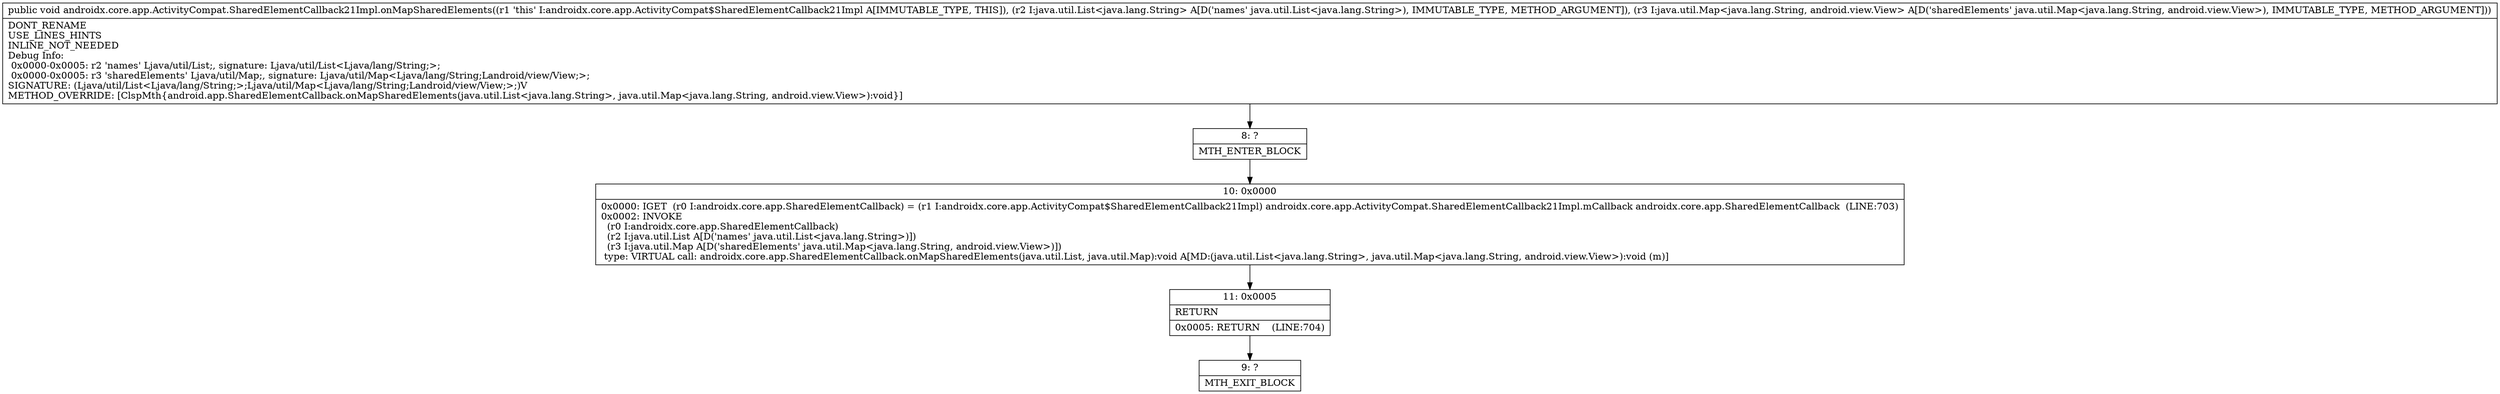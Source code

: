 digraph "CFG forandroidx.core.app.ActivityCompat.SharedElementCallback21Impl.onMapSharedElements(Ljava\/util\/List;Ljava\/util\/Map;)V" {
Node_8 [shape=record,label="{8\:\ ?|MTH_ENTER_BLOCK\l}"];
Node_10 [shape=record,label="{10\:\ 0x0000|0x0000: IGET  (r0 I:androidx.core.app.SharedElementCallback) = (r1 I:androidx.core.app.ActivityCompat$SharedElementCallback21Impl) androidx.core.app.ActivityCompat.SharedElementCallback21Impl.mCallback androidx.core.app.SharedElementCallback  (LINE:703)\l0x0002: INVOKE  \l  (r0 I:androidx.core.app.SharedElementCallback)\l  (r2 I:java.util.List A[D('names' java.util.List\<java.lang.String\>)])\l  (r3 I:java.util.Map A[D('sharedElements' java.util.Map\<java.lang.String, android.view.View\>)])\l type: VIRTUAL call: androidx.core.app.SharedElementCallback.onMapSharedElements(java.util.List, java.util.Map):void A[MD:(java.util.List\<java.lang.String\>, java.util.Map\<java.lang.String, android.view.View\>):void (m)]\l}"];
Node_11 [shape=record,label="{11\:\ 0x0005|RETURN\l|0x0005: RETURN    (LINE:704)\l}"];
Node_9 [shape=record,label="{9\:\ ?|MTH_EXIT_BLOCK\l}"];
MethodNode[shape=record,label="{public void androidx.core.app.ActivityCompat.SharedElementCallback21Impl.onMapSharedElements((r1 'this' I:androidx.core.app.ActivityCompat$SharedElementCallback21Impl A[IMMUTABLE_TYPE, THIS]), (r2 I:java.util.List\<java.lang.String\> A[D('names' java.util.List\<java.lang.String\>), IMMUTABLE_TYPE, METHOD_ARGUMENT]), (r3 I:java.util.Map\<java.lang.String, android.view.View\> A[D('sharedElements' java.util.Map\<java.lang.String, android.view.View\>), IMMUTABLE_TYPE, METHOD_ARGUMENT]))  | DONT_RENAME\lUSE_LINES_HINTS\lINLINE_NOT_NEEDED\lDebug Info:\l  0x0000\-0x0005: r2 'names' Ljava\/util\/List;, signature: Ljava\/util\/List\<Ljava\/lang\/String;\>;\l  0x0000\-0x0005: r3 'sharedElements' Ljava\/util\/Map;, signature: Ljava\/util\/Map\<Ljava\/lang\/String;Landroid\/view\/View;\>;\lSIGNATURE: (Ljava\/util\/List\<Ljava\/lang\/String;\>;Ljava\/util\/Map\<Ljava\/lang\/String;Landroid\/view\/View;\>;)V\lMETHOD_OVERRIDE: [ClspMth\{android.app.SharedElementCallback.onMapSharedElements(java.util.List\<java.lang.String\>, java.util.Map\<java.lang.String, android.view.View\>):void\}]\l}"];
MethodNode -> Node_8;Node_8 -> Node_10;
Node_10 -> Node_11;
Node_11 -> Node_9;
}

